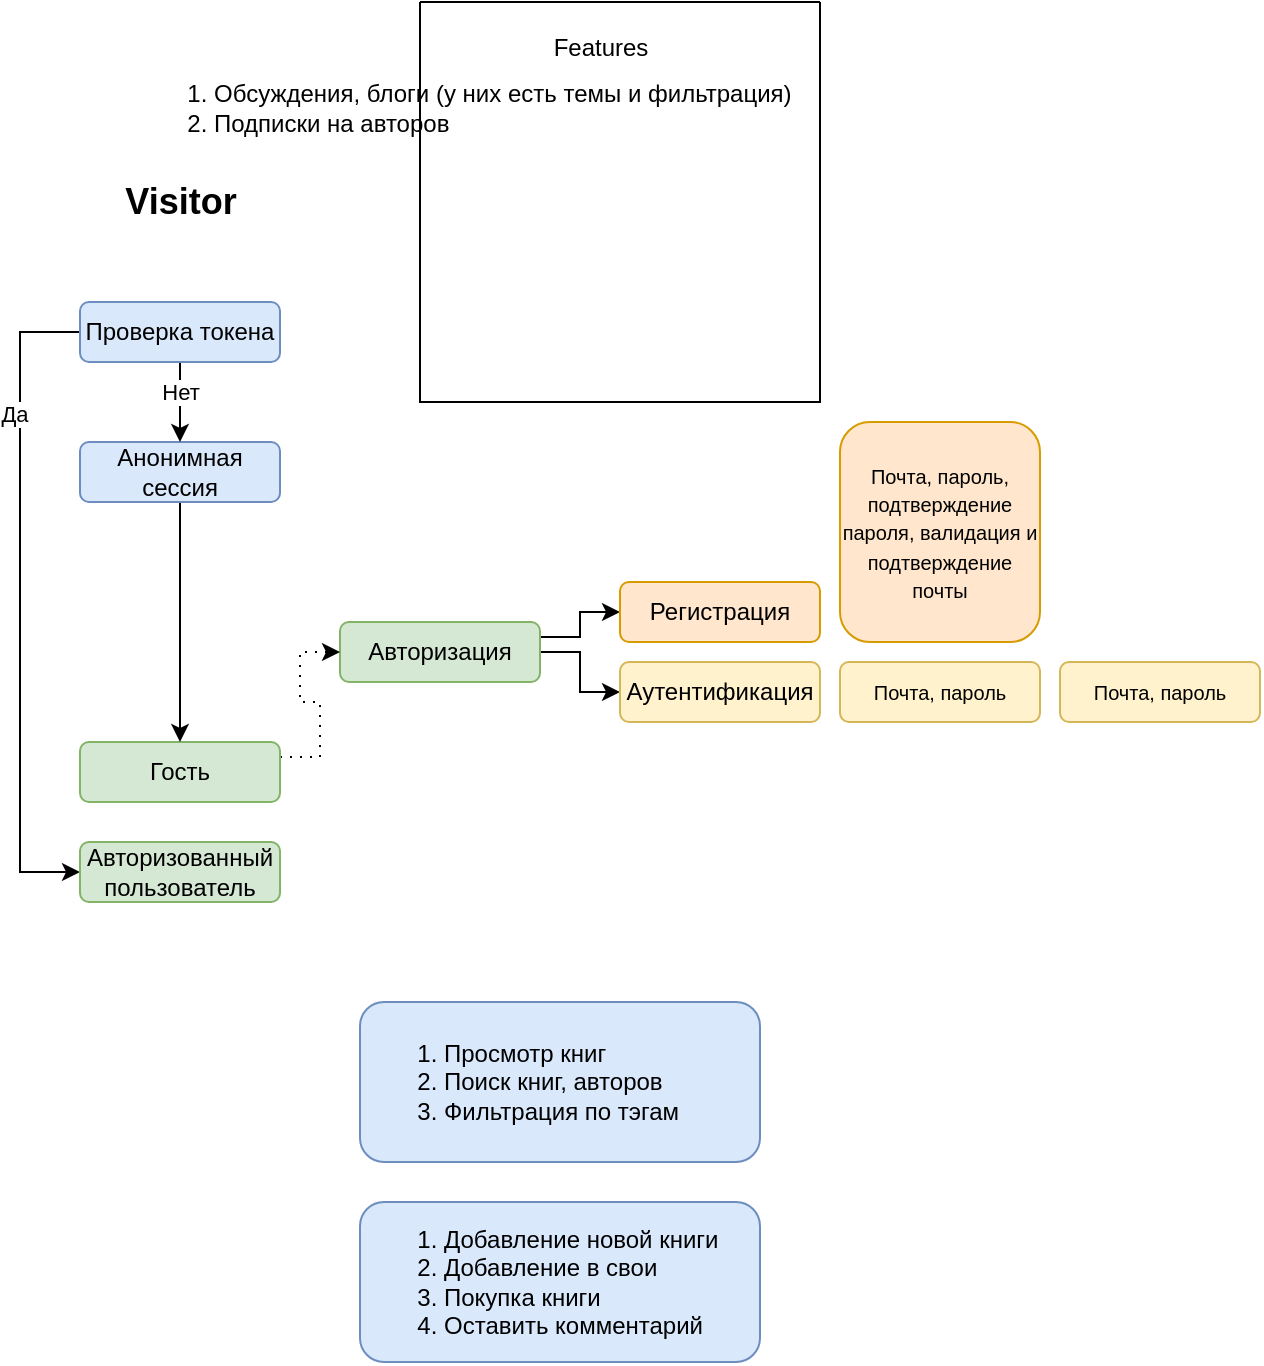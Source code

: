 <mxfile version="21.6.8" type="device">
  <diagram name="Страница — 1" id="wgazQlaNMVZ0-UX0TvJ_">
    <mxGraphModel dx="1218" dy="1198" grid="1" gridSize="10" guides="1" tooltips="1" connect="1" arrows="1" fold="1" page="1" pageScale="1" pageWidth="1169" pageHeight="827" math="0" shadow="0">
      <root>
        <mxCell id="0" />
        <mxCell id="1" parent="0" />
        <mxCell id="ALBR91glE-VKYybN5K2X-1" value="&lt;font style=&quot;font-size: 18px;&quot;&gt;&lt;b&gt;Visitor&lt;/b&gt;&lt;/font&gt;" style="text;html=1;align=center;verticalAlign=middle;resizable=0;points=[];autosize=1;strokeColor=none;fillColor=none;" parent="1" vertex="1">
          <mxGeometry x="190" y="90" width="80" height="40" as="geometry" />
        </mxCell>
        <mxCell id="9wymP5ozO-5qhFdc45TR-3" style="edgeStyle=orthogonalEdgeStyle;rounded=0;orthogonalLoop=1;jettySize=auto;html=1;exitX=1;exitY=0.25;exitDx=0;exitDy=0;entryX=0;entryY=0.5;entryDx=0;entryDy=0;" parent="1" source="ALBR91glE-VKYybN5K2X-2" target="9wymP5ozO-5qhFdc45TR-1" edge="1">
          <mxGeometry relative="1" as="geometry" />
        </mxCell>
        <mxCell id="9wymP5ozO-5qhFdc45TR-4" style="edgeStyle=orthogonalEdgeStyle;rounded=0;orthogonalLoop=1;jettySize=auto;html=1;exitX=1;exitY=0.5;exitDx=0;exitDy=0;entryX=0;entryY=0.5;entryDx=0;entryDy=0;" parent="1" source="ALBR91glE-VKYybN5K2X-2" target="9wymP5ozO-5qhFdc45TR-2" edge="1">
          <mxGeometry relative="1" as="geometry" />
        </mxCell>
        <mxCell id="ALBR91glE-VKYybN5K2X-2" value="Авторизация" style="rounded=1;whiteSpace=wrap;html=1;fillColor=#d5e8d4;strokeColor=#82b366;" parent="1" vertex="1">
          <mxGeometry x="310" y="320" width="100" height="30" as="geometry" />
        </mxCell>
        <mxCell id="9wymP5ozO-5qhFdc45TR-1" value="Регистрация" style="rounded=1;whiteSpace=wrap;html=1;fillColor=#ffe6cc;strokeColor=#d79b00;" parent="1" vertex="1">
          <mxGeometry x="450" y="300" width="100" height="30" as="geometry" />
        </mxCell>
        <mxCell id="9wymP5ozO-5qhFdc45TR-2" value="Аутентификация" style="rounded=1;whiteSpace=wrap;html=1;fillColor=#fff2cc;strokeColor=#d6b656;" parent="1" vertex="1">
          <mxGeometry x="450" y="340" width="100" height="30" as="geometry" />
        </mxCell>
        <mxCell id="9wymP5ozO-5qhFdc45TR-23" style="edgeStyle=orthogonalEdgeStyle;rounded=0;orthogonalLoop=1;jettySize=auto;html=1;exitX=1;exitY=0.25;exitDx=0;exitDy=0;entryX=0;entryY=0.5;entryDx=0;entryDy=0;dashed=1;dashPattern=1 4;" parent="1" source="9wymP5ozO-5qhFdc45TR-6" target="ALBR91glE-VKYybN5K2X-2" edge="1">
          <mxGeometry relative="1" as="geometry" />
        </mxCell>
        <mxCell id="9wymP5ozO-5qhFdc45TR-6" value="Гость" style="rounded=1;whiteSpace=wrap;html=1;fillColor=#d5e8d4;strokeColor=#82b366;" parent="1" vertex="1">
          <mxGeometry x="180" y="380" width="100" height="30" as="geometry" />
        </mxCell>
        <mxCell id="9wymP5ozO-5qhFdc45TR-8" value="&lt;ol&gt;&lt;li&gt;Просмотр книг&lt;/li&gt;&lt;li&gt;Поиск книг, авторов&lt;/li&gt;&lt;li&gt;Фильтрация по тэгам&lt;/li&gt;&lt;/ol&gt;" style="rounded=1;whiteSpace=wrap;html=1;fillColor=#dae8fc;strokeColor=#6c8ebf;align=left;" parent="1" vertex="1">
          <mxGeometry x="320" y="510" width="200" height="80" as="geometry" />
        </mxCell>
        <mxCell id="9wymP5ozO-5qhFdc45TR-12" value="&lt;font style=&quot;font-size: 10px;&quot;&gt;Почта, пароль, подтверждение пароля, валидация и подтверждение почты&lt;br&gt;&lt;/font&gt;" style="rounded=1;whiteSpace=wrap;html=1;fillColor=#ffe6cc;strokeColor=#d79b00;" parent="1" vertex="1">
          <mxGeometry x="560" y="220" width="100" height="110" as="geometry" />
        </mxCell>
        <mxCell id="9wymP5ozO-5qhFdc45TR-13" value="&lt;font style=&quot;font-size: 10px;&quot;&gt;Почта, пароль&lt;br&gt;&lt;/font&gt;" style="rounded=1;whiteSpace=wrap;html=1;fillColor=#fff2cc;strokeColor=#d6b656;" parent="1" vertex="1">
          <mxGeometry x="560" y="340" width="100" height="30" as="geometry" />
        </mxCell>
        <mxCell id="9wymP5ozO-5qhFdc45TR-14" value="&lt;font style=&quot;font-size: 10px;&quot;&gt;Почта, пароль&lt;br&gt;&lt;/font&gt;" style="rounded=1;whiteSpace=wrap;html=1;fillColor=#fff2cc;strokeColor=#d6b656;" parent="1" vertex="1">
          <mxGeometry x="670" y="340" width="100" height="30" as="geometry" />
        </mxCell>
        <mxCell id="9wymP5ozO-5qhFdc45TR-22" style="edgeStyle=orthogonalEdgeStyle;rounded=0;orthogonalLoop=1;jettySize=auto;html=1;exitX=0.5;exitY=1;exitDx=0;exitDy=0;entryX=0.5;entryY=0;entryDx=0;entryDy=0;" parent="1" source="9wymP5ozO-5qhFdc45TR-15" target="9wymP5ozO-5qhFdc45TR-6" edge="1">
          <mxGeometry relative="1" as="geometry" />
        </mxCell>
        <mxCell id="9wymP5ozO-5qhFdc45TR-15" value="Анонимная сессия" style="rounded=1;whiteSpace=wrap;html=1;fillColor=#dae8fc;strokeColor=#6c8ebf;" parent="1" vertex="1">
          <mxGeometry x="180" y="230" width="100" height="30" as="geometry" />
        </mxCell>
        <mxCell id="9wymP5ozO-5qhFdc45TR-18" style="edgeStyle=orthogonalEdgeStyle;rounded=0;orthogonalLoop=1;jettySize=auto;html=1;exitX=0;exitY=0.5;exitDx=0;exitDy=0;entryX=0;entryY=0.5;entryDx=0;entryDy=0;" parent="1" source="9wymP5ozO-5qhFdc45TR-16" target="9wymP5ozO-5qhFdc45TR-17" edge="1">
          <mxGeometry relative="1" as="geometry">
            <Array as="points">
              <mxPoint x="150" y="175" />
              <mxPoint x="150" y="445" />
            </Array>
          </mxGeometry>
        </mxCell>
        <mxCell id="9wymP5ozO-5qhFdc45TR-19" value="Да" style="edgeLabel;html=1;align=center;verticalAlign=middle;resizable=0;points=[];" parent="9wymP5ozO-5qhFdc45TR-18" vertex="1" connectable="0">
          <mxGeometry x="-0.572" y="-3" relative="1" as="geometry">
            <mxPoint as="offset" />
          </mxGeometry>
        </mxCell>
        <mxCell id="9wymP5ozO-5qhFdc45TR-20" style="edgeStyle=orthogonalEdgeStyle;rounded=0;orthogonalLoop=1;jettySize=auto;html=1;exitX=0.5;exitY=1;exitDx=0;exitDy=0;entryX=0.5;entryY=0;entryDx=0;entryDy=0;" parent="1" source="9wymP5ozO-5qhFdc45TR-16" target="9wymP5ozO-5qhFdc45TR-15" edge="1">
          <mxGeometry relative="1" as="geometry" />
        </mxCell>
        <mxCell id="9wymP5ozO-5qhFdc45TR-21" value="Нет" style="edgeLabel;html=1;align=center;verticalAlign=middle;resizable=0;points=[];" parent="9wymP5ozO-5qhFdc45TR-20" vertex="1" connectable="0">
          <mxGeometry x="-0.239" relative="1" as="geometry">
            <mxPoint as="offset" />
          </mxGeometry>
        </mxCell>
        <mxCell id="9wymP5ozO-5qhFdc45TR-16" value="Проверка токена" style="rounded=1;whiteSpace=wrap;html=1;fillColor=#dae8fc;strokeColor=#6c8ebf;" parent="1" vertex="1">
          <mxGeometry x="180" y="160" width="100" height="30" as="geometry" />
        </mxCell>
        <mxCell id="9wymP5ozO-5qhFdc45TR-17" value="Авторизованный пользователь" style="rounded=1;whiteSpace=wrap;html=1;fillColor=#d5e8d4;strokeColor=#82b366;" parent="1" vertex="1">
          <mxGeometry x="180" y="430" width="100" height="30" as="geometry" />
        </mxCell>
        <mxCell id="9wymP5ozO-5qhFdc45TR-26" value="&lt;ol&gt;&lt;li&gt;Добавление новой книги&lt;/li&gt;&lt;li&gt;Добавление в свои&lt;/li&gt;&lt;li&gt;Покупка книги&lt;/li&gt;&lt;li&gt;Оставить комментарий&lt;/li&gt;&lt;/ol&gt;" style="rounded=1;whiteSpace=wrap;html=1;fillColor=#dae8fc;strokeColor=#6c8ebf;align=left;" parent="1" vertex="1">
          <mxGeometry x="320" y="610" width="200" height="80" as="geometry" />
        </mxCell>
        <mxCell id="9wymP5ozO-5qhFdc45TR-27" value="" style="swimlane;startSize=0;align=left;" parent="1" vertex="1">
          <mxGeometry x="350" y="10" width="200" height="200" as="geometry" />
        </mxCell>
        <mxCell id="9wymP5ozO-5qhFdc45TR-28" value="Features" style="text;html=1;align=center;verticalAlign=middle;resizable=0;points=[];autosize=1;strokeColor=none;fillColor=none;" parent="1" vertex="1">
          <mxGeometry x="405" y="18" width="70" height="30" as="geometry" />
        </mxCell>
        <mxCell id="9wymP5ozO-5qhFdc45TR-29" value="&lt;ol&gt;&lt;li&gt;Обсуждения, блоги (у них есть темы и фильтрация)&lt;/li&gt;&lt;li&gt;Подписки на авторов&lt;/li&gt;&lt;/ol&gt;" style="text;html=1;align=left;verticalAlign=middle;resizable=0;points=[];autosize=1;strokeColor=none;fillColor=none;" parent="1" vertex="1">
          <mxGeometry x="205" y="28" width="350" height="70" as="geometry" />
        </mxCell>
      </root>
    </mxGraphModel>
  </diagram>
</mxfile>
